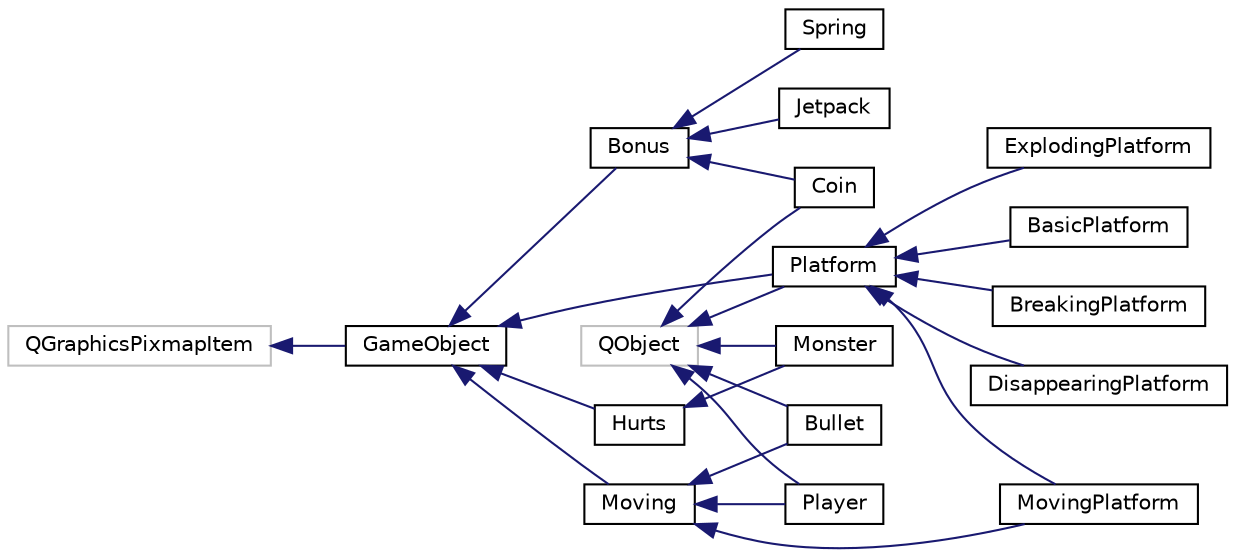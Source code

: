 digraph "Graphical Class Hierarchy"
{
 // LATEX_PDF_SIZE
  edge [fontname="Helvetica",fontsize="10",labelfontname="Helvetica",labelfontsize="10"];
  node [fontname="Helvetica",fontsize="10",shape=record];
  rankdir="LR";
  Node15 [label="QGraphicsPixmapItem",height=0.2,width=0.4,color="grey75", fillcolor="white", style="filled",tooltip=" "];
  Node15 -> Node16 [dir="back",color="midnightblue",fontsize="10",style="solid",fontname="Helvetica"];
  Node16 [label="GameObject",height=0.2,width=0.4,color="black", fillcolor="white", style="filled",URL="$class_game_object.html",tooltip=" "];
  Node16 -> Node17 [dir="back",color="midnightblue",fontsize="10",style="solid",fontname="Helvetica"];
  Node17 [label="Bonus",height=0.2,width=0.4,color="black", fillcolor="white", style="filled",URL="$class_bonus.html",tooltip=" "];
  Node17 -> Node4 [dir="back",color="midnightblue",fontsize="10",style="solid",fontname="Helvetica"];
  Node4 [label="Coin",height=0.2,width=0.4,color="black", fillcolor="white", style="filled",URL="$class_coin.html",tooltip=" "];
  Node17 -> Node18 [dir="back",color="midnightblue",fontsize="10",style="solid",fontname="Helvetica"];
  Node18 [label="Jetpack",height=0.2,width=0.4,color="black", fillcolor="white", style="filled",URL="$class_jetpack.html",tooltip=" "];
  Node17 -> Node19 [dir="back",color="midnightblue",fontsize="10",style="solid",fontname="Helvetica"];
  Node19 [label="Spring",height=0.2,width=0.4,color="black", fillcolor="white", style="filled",URL="$class_spring.html",tooltip=" "];
  Node16 -> Node20 [dir="back",color="midnightblue",fontsize="10",style="solid",fontname="Helvetica"];
  Node20 [label="Hurts",height=0.2,width=0.4,color="black", fillcolor="white", style="filled",URL="$class_hurts.html",tooltip=" "];
  Node20 -> Node5 [dir="back",color="midnightblue",fontsize="10",style="solid",fontname="Helvetica"];
  Node5 [label="Monster",height=0.2,width=0.4,color="black", fillcolor="white", style="filled",URL="$class_monster.html",tooltip=" "];
  Node16 -> Node21 [dir="back",color="midnightblue",fontsize="10",style="solid",fontname="Helvetica"];
  Node21 [label="Moving",height=0.2,width=0.4,color="black", fillcolor="white", style="filled",URL="$class_moving.html",tooltip=" "];
  Node21 -> Node0 [dir="back",color="midnightblue",fontsize="10",style="solid",fontname="Helvetica"];
  Node0 [label="Bullet",height=0.2,width=0.4,color="black", fillcolor="white", style="filled",URL="$class_bullet.html",tooltip=" "];
  Node21 -> Node11 [dir="back",color="midnightblue",fontsize="10",style="solid",fontname="Helvetica"];
  Node11 [label="MovingPlatform",height=0.2,width=0.4,color="black", fillcolor="white", style="filled",URL="$class_moving_platform.html",tooltip=" "];
  Node21 -> Node12 [dir="back",color="midnightblue",fontsize="10",style="solid",fontname="Helvetica"];
  Node12 [label="Player",height=0.2,width=0.4,color="black", fillcolor="white", style="filled",URL="$class_player.html",tooltip=" "];
  Node16 -> Node6 [dir="back",color="midnightblue",fontsize="10",style="solid",fontname="Helvetica"];
  Node6 [label="Platform",height=0.2,width=0.4,color="black", fillcolor="white", style="filled",URL="$class_platform.html",tooltip=" "];
  Node6 -> Node7 [dir="back",color="midnightblue",fontsize="10",style="solid",fontname="Helvetica"];
  Node7 [label="BasicPlatform",height=0.2,width=0.4,color="black", fillcolor="white", style="filled",URL="$class_basic_platform.html",tooltip=" "];
  Node6 -> Node8 [dir="back",color="midnightblue",fontsize="10",style="solid",fontname="Helvetica"];
  Node8 [label="BreakingPlatform",height=0.2,width=0.4,color="black", fillcolor="white", style="filled",URL="$class_breaking_platform.html",tooltip=" "];
  Node6 -> Node9 [dir="back",color="midnightblue",fontsize="10",style="solid",fontname="Helvetica"];
  Node9 [label="DisappearingPlatform",height=0.2,width=0.4,color="black", fillcolor="white", style="filled",URL="$class_disappearing_platform.html",tooltip=" "];
  Node6 -> Node10 [dir="back",color="midnightblue",fontsize="10",style="solid",fontname="Helvetica"];
  Node10 [label="ExplodingPlatform",height=0.2,width=0.4,color="black", fillcolor="white", style="filled",URL="$class_exploding_platform.html",tooltip=" "];
  Node6 -> Node11 [dir="back",color="midnightblue",fontsize="10",style="solid",fontname="Helvetica"];
  Node2 [label="QObject",height=0.2,width=0.4,color="grey75", fillcolor="white", style="filled",tooltip=" "];
  Node2 -> Node0 [dir="back",color="midnightblue",fontsize="10",style="solid",fontname="Helvetica"];
  Node2 -> Node4 [dir="back",color="midnightblue",fontsize="10",style="solid",fontname="Helvetica"];
  Node2 -> Node5 [dir="back",color="midnightblue",fontsize="10",style="solid",fontname="Helvetica"];
  Node2 -> Node6 [dir="back",color="midnightblue",fontsize="10",style="solid",fontname="Helvetica"];
  Node2 -> Node12 [dir="back",color="midnightblue",fontsize="10",style="solid",fontname="Helvetica"];
}
